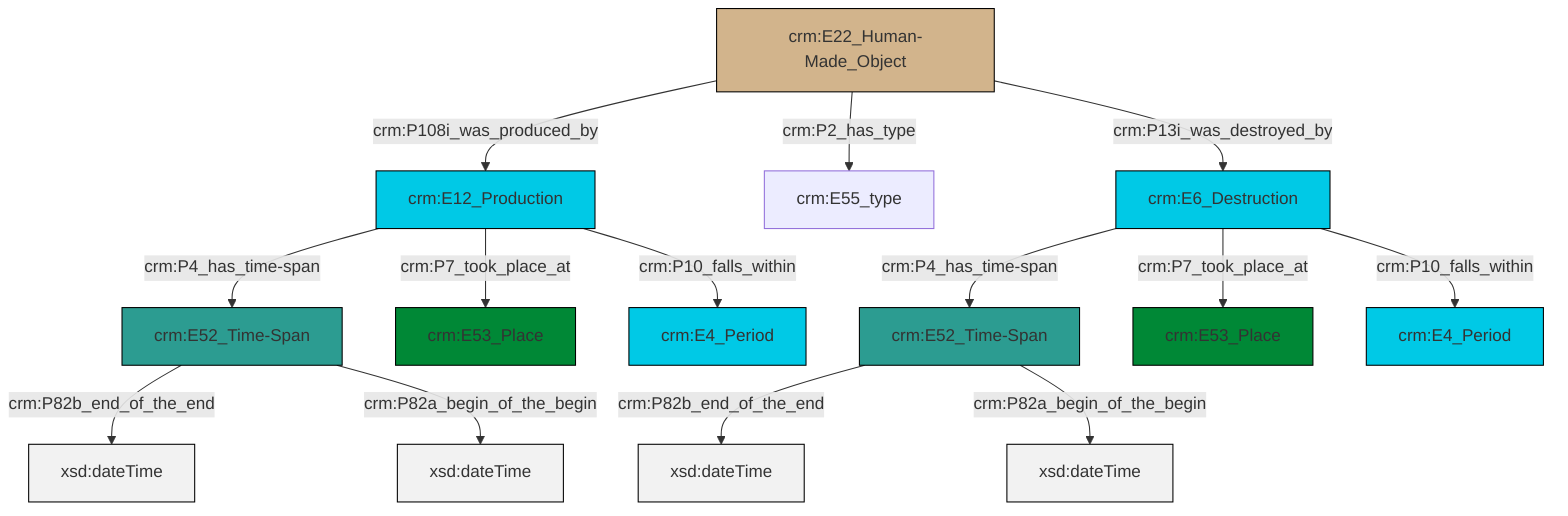graph TD
classDef Literal fill:#f2f2f2,stroke:#000000;
classDef CRM_Entity fill:#FFFFFF,stroke:#000000;
classDef Temporal_Entity fill:#00C9E6, stroke:#000000;
classDef Type fill:#E18312, stroke:#000000;
classDef Time-Span fill:#2C9C91, stroke:#000000;
classDef Appellation fill:#FFEB7F, stroke:#000000;
classDef Place fill:#008836, stroke:#000000;
classDef Persistent_Item fill:#B266B2, stroke:#000000;
classDef Conceptual_Object fill:#FFD700, stroke:#000000;
classDef Physical_Thing fill:#D2B48C, stroke:#000000;
classDef Actor fill:#f58aad, stroke:#000000;
classDef PC_Classes fill:#4ce600, stroke:#000000;
classDef Multi fill:#cccccc,stroke:#000000;

2["crm:E22_Human-Made_Object"]:::Physical_Thing -->|crm:P108i_was_produced_by| 3["crm:E12_Production"]:::Temporal_Entity
0["crm:E6_Destruction"]:::Temporal_Entity -->|crm:P4_has_time-span| 4["crm:E52_Time-Span"]:::Time-Span
0["crm:E6_Destruction"]:::Temporal_Entity -->|crm:P7_took_place_at| 5["crm:E53_Place"]:::Place
2["crm:E22_Human-Made_Object"]:::Physical_Thing -->|crm:P2_has_type| 6["crm:E55_type"]:::Default
7["crm:E52_Time-Span"]:::Time-Span -->|crm:P82b_end_of_the_end| 8[xsd:dateTime]:::Literal
3["crm:E12_Production"]:::Temporal_Entity -->|crm:P4_has_time-span| 7["crm:E52_Time-Span"]:::Time-Span
7["crm:E52_Time-Span"]:::Time-Span -->|crm:P82a_begin_of_the_begin| 18[xsd:dateTime]:::Literal
2["crm:E22_Human-Made_Object"]:::Physical_Thing -->|crm:P13i_was_destroyed_by| 0["crm:E6_Destruction"]:::Temporal_Entity
3["crm:E12_Production"]:::Temporal_Entity -->|crm:P7_took_place_at| 11["crm:E53_Place"]:::Place
0["crm:E6_Destruction"]:::Temporal_Entity -->|crm:P10_falls_within| 13["crm:E4_Period"]:::Temporal_Entity
4["crm:E52_Time-Span"]:::Time-Span -->|crm:P82b_end_of_the_end| 19[xsd:dateTime]:::Literal
3["crm:E12_Production"]:::Temporal_Entity -->|crm:P10_falls_within| 21["crm:E4_Period"]:::Temporal_Entity
4["crm:E52_Time-Span"]:::Time-Span -->|crm:P82a_begin_of_the_begin| 23[xsd:dateTime]:::Literal